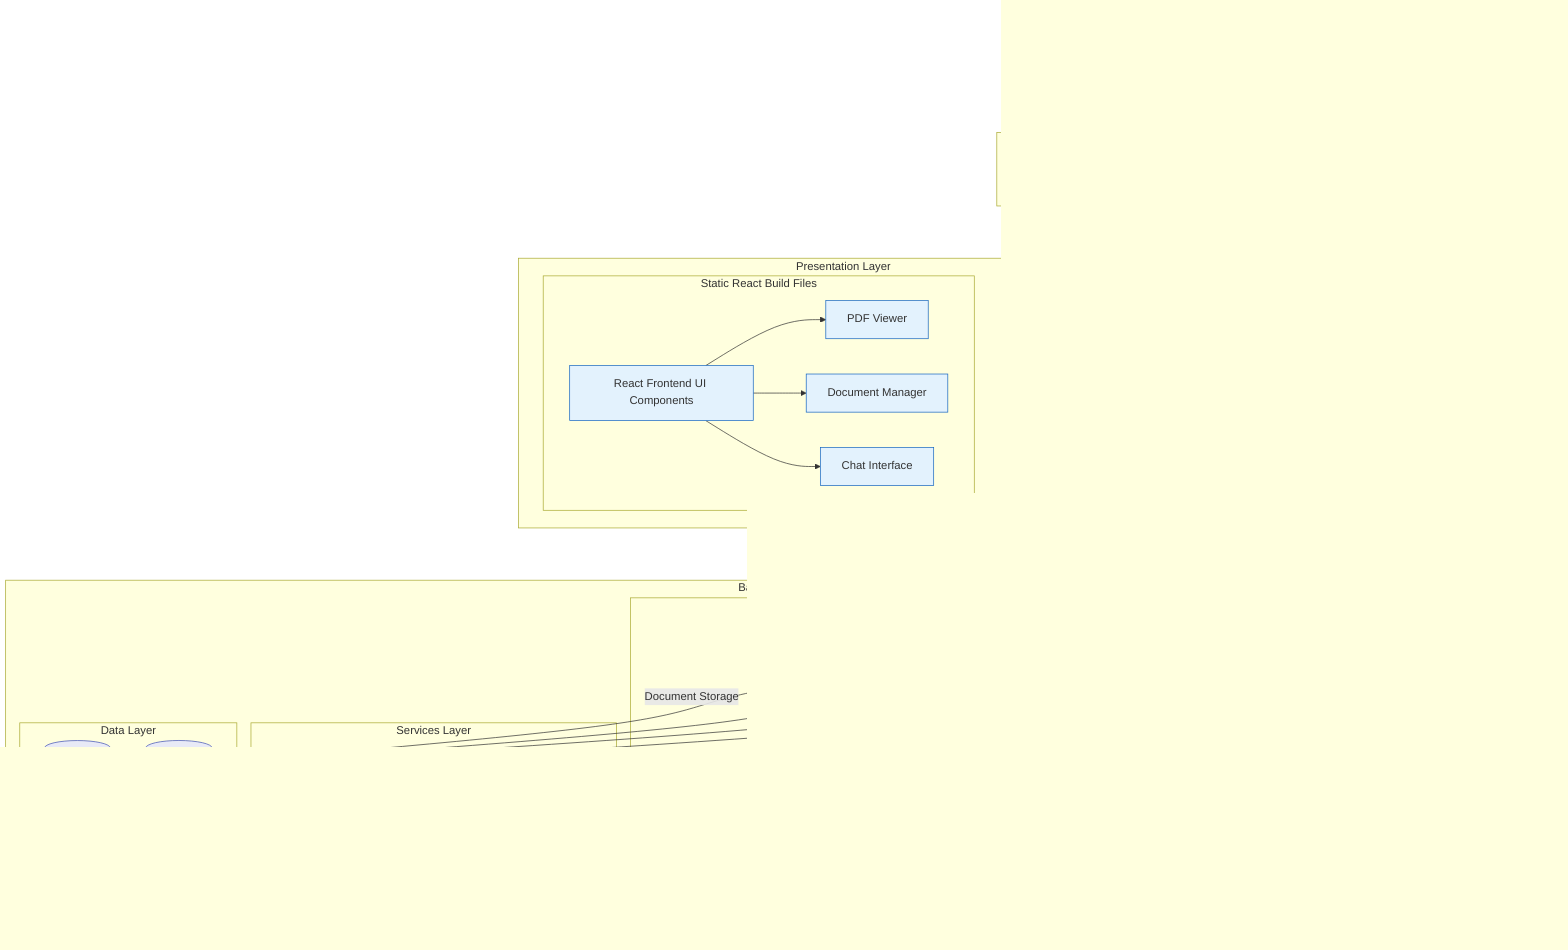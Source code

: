 flowchart TB
    %% Client Layer
    User((End User)) -->|HTTP Browser<br>localhost:5002| FE

    subgraph "Client Layer"
        FE[Web Browser]
    end

    %% Presentation Layer
    FE -->|HTTP/HTTPS| NG
    
    subgraph "Presentation Layer"
        NG[Nginx Web Server<br>Port 80]
        
        subgraph "Static React Build Files"
            UI[React Frontend UI Components]
            UI --> PDF[PDF Viewer]
            UI --> DM[Document Manager]
            UI --> CI[Chat Interface]
        end
    end
    

    subgraph "Backend Layer"
        %% Application Layer
        NG <-->|API Requests| API
        
        subgraph "Application Layer"
            API[Flask REST API<br>Port 5001]
            API --> Auth[Authentication<br>& Authorization]
            API --> DocProc[Document<br>Processing]
            API --> VSO[Vector Store<br>Operations]
        end
        


        %% LLM Services Layer
        subgraph "Services Layer"
            VLLM[VLLM Service]
            VLLM --> GenText[Text Generation]
            VLLM --> GenEmb[Embedding Generation]
        end
        

        %% Data Layer
        subgraph "Data Layer"
            MDB[(MongoDB<br>Port 27017)]
            CDB[(ChromaDB<br>Port 8001)]
        end
        
        %% Connections between layers
        API -->|Document Storage| MDB
        API -->|User Management| MDB
        API -->|Session Management| MDB
        API -->|Vector Operations| CDB
        API -->|LLM Requests| VLLM
    
    end
    
    %% Styling
    classDef client fill:#f9f9f9,stroke:#333,stroke-width:1px
    classDef presentation fill:#e3f2fd,stroke:#1565c0,stroke-width:1px
    classDef application fill:#e8f5e9,stroke:#2e7d32,stroke-width:1px
    classDef services fill:#f3e5f5,stroke:#7b1fa2,stroke-width:1px
    classDef data fill:#e8eaf6,stroke:#3f51b5,stroke-width:1px
    classDef user fill:#ffebee,stroke:#c62828,stroke-width:2px
    classDef interface fill:#e1f5fe,stroke:#01579b,stroke-width:1px

    class FE client
    class User user
    class NG,UI,PDF,DM,CI presentation
    class API,Auth,DocProc,VSO application
    class VLLM,GenText,GenEmb services
    class MDB,CDB data